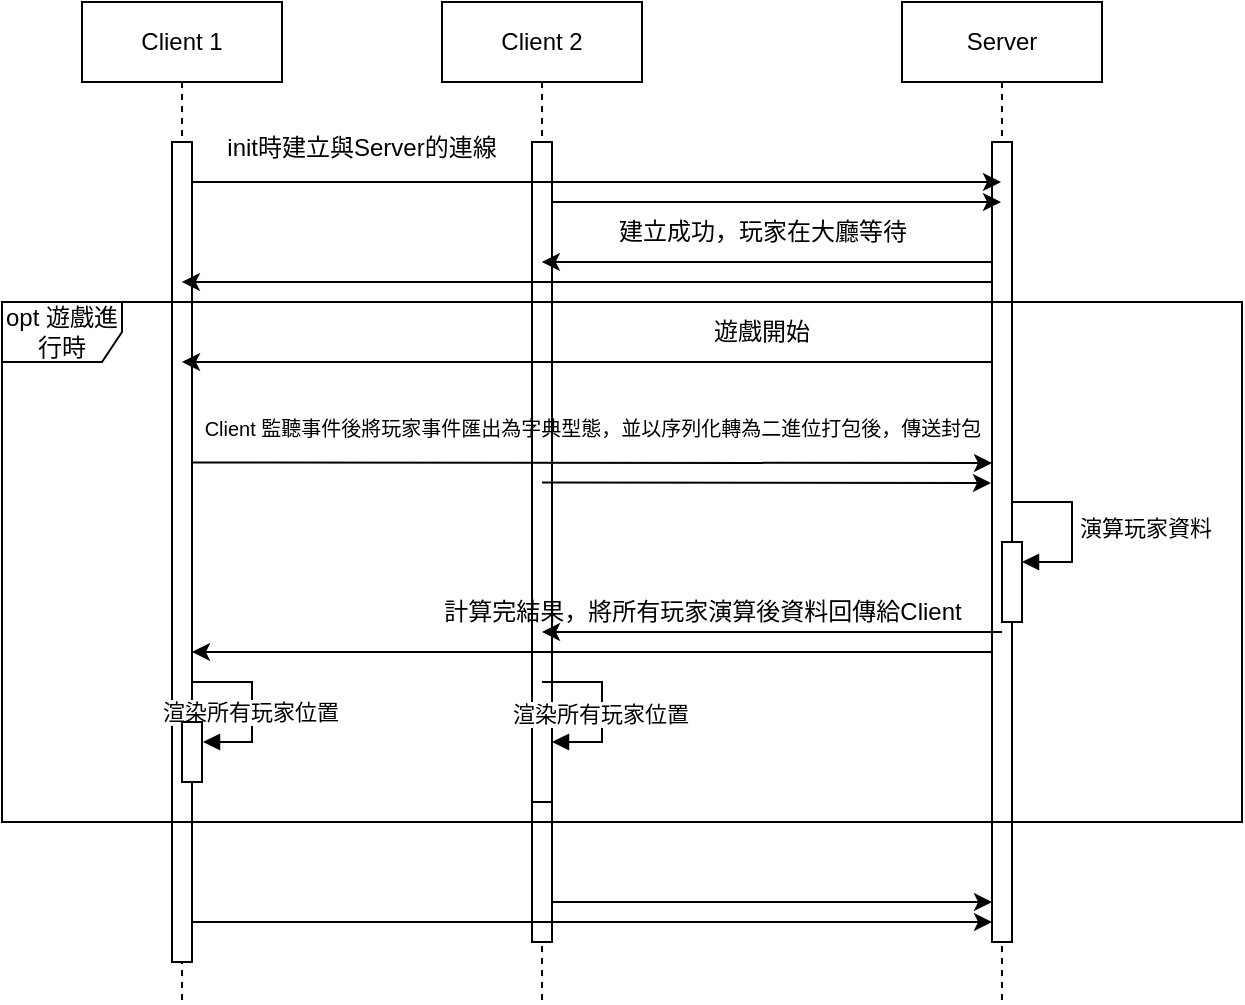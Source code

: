 <mxfile version="22.1.7" type="github">
  <diagram name="Page-1" id="2YBvvXClWsGukQMizWep">
    <mxGraphModel dx="902" dy="518" grid="1" gridSize="10" guides="1" tooltips="1" connect="1" arrows="1" fold="1" page="1" pageScale="1" pageWidth="850" pageHeight="1100" math="0" shadow="0">
      <root>
        <mxCell id="0" />
        <mxCell id="1" parent="0" />
        <mxCell id="aM9ryv3xv72pqoxQDRHE-1" value="Client 1" style="shape=umlLifeline;perimeter=lifelinePerimeter;whiteSpace=wrap;html=1;container=0;dropTarget=0;collapsible=0;recursiveResize=0;outlineConnect=0;portConstraint=eastwest;newEdgeStyle={&quot;edgeStyle&quot;:&quot;elbowEdgeStyle&quot;,&quot;elbow&quot;:&quot;vertical&quot;,&quot;curved&quot;:0,&quot;rounded&quot;:0};" parent="1" vertex="1">
          <mxGeometry x="70" y="40" width="100" height="500" as="geometry" />
        </mxCell>
        <mxCell id="aM9ryv3xv72pqoxQDRHE-2" value="" style="html=1;points=[];perimeter=orthogonalPerimeter;outlineConnect=0;targetShapes=umlLifeline;portConstraint=eastwest;newEdgeStyle={&quot;edgeStyle&quot;:&quot;elbowEdgeStyle&quot;,&quot;elbow&quot;:&quot;vertical&quot;,&quot;curved&quot;:0,&quot;rounded&quot;:0};" parent="aM9ryv3xv72pqoxQDRHE-1" vertex="1">
          <mxGeometry x="45" y="70" width="10" height="410" as="geometry" />
        </mxCell>
        <mxCell id="aM9ryv3xv72pqoxQDRHE-5" value="Client 2" style="shape=umlLifeline;perimeter=lifelinePerimeter;whiteSpace=wrap;html=1;container=0;dropTarget=0;collapsible=0;recursiveResize=0;outlineConnect=0;portConstraint=eastwest;newEdgeStyle={&quot;edgeStyle&quot;:&quot;elbowEdgeStyle&quot;,&quot;elbow&quot;:&quot;vertical&quot;,&quot;curved&quot;:0,&quot;rounded&quot;:0};" parent="1" vertex="1">
          <mxGeometry x="250" y="40" width="100" height="500" as="geometry" />
        </mxCell>
        <mxCell id="aM9ryv3xv72pqoxQDRHE-6" value="" style="html=1;points=[];perimeter=orthogonalPerimeter;outlineConnect=0;targetShapes=umlLifeline;portConstraint=eastwest;newEdgeStyle={&quot;edgeStyle&quot;:&quot;elbowEdgeStyle&quot;,&quot;elbow&quot;:&quot;vertical&quot;,&quot;curved&quot;:0,&quot;rounded&quot;:0};" parent="aM9ryv3xv72pqoxQDRHE-5" vertex="1">
          <mxGeometry x="45" y="70" width="10" height="400" as="geometry" />
        </mxCell>
        <mxCell id="McLH6opRu5lj1WZt84bS-35" value="" style="html=1;points=[[0,0,0,0,5],[0,1,0,0,-5],[1,0,0,0,5],[1,1,0,0,-5]];perimeter=orthogonalPerimeter;outlineConnect=0;targetShapes=umlLifeline;portConstraint=eastwest;newEdgeStyle={&quot;curved&quot;:0,&quot;rounded&quot;:0};" vertex="1" parent="aM9ryv3xv72pqoxQDRHE-5">
          <mxGeometry x="45" y="360" width="10" height="40" as="geometry" />
        </mxCell>
        <mxCell id="McLH6opRu5lj1WZt84bS-36" value="" style="html=1;align=left;spacingLeft=2;endArrow=block;rounded=0;edgeStyle=orthogonalEdgeStyle;curved=0;rounded=0;" edge="1" target="McLH6opRu5lj1WZt84bS-35" parent="aM9ryv3xv72pqoxQDRHE-5">
          <mxGeometry relative="1" as="geometry">
            <mxPoint x="50" y="340" as="sourcePoint" />
            <Array as="points">
              <mxPoint x="80" y="370" />
            </Array>
          </mxGeometry>
        </mxCell>
        <mxCell id="McLH6opRu5lj1WZt84bS-37" value="渲染所有玩家位置" style="edgeLabel;html=1;align=center;verticalAlign=middle;resizable=0;points=[];" vertex="1" connectable="0" parent="McLH6opRu5lj1WZt84bS-36">
          <mxGeometry x="0.068" y="-1" relative="1" as="geometry">
            <mxPoint as="offset" />
          </mxGeometry>
        </mxCell>
        <mxCell id="McLH6opRu5lj1WZt84bS-1" value="Server&lt;br&gt;" style="shape=umlLifeline;perimeter=lifelinePerimeter;whiteSpace=wrap;html=1;container=0;dropTarget=0;collapsible=0;recursiveResize=0;outlineConnect=0;portConstraint=eastwest;newEdgeStyle={&quot;edgeStyle&quot;:&quot;elbowEdgeStyle&quot;,&quot;elbow&quot;:&quot;vertical&quot;,&quot;curved&quot;:0,&quot;rounded&quot;:0};" vertex="1" parent="1">
          <mxGeometry x="480" y="40" width="100" height="500" as="geometry" />
        </mxCell>
        <mxCell id="McLH6opRu5lj1WZt84bS-2" value="" style="html=1;points=[];perimeter=orthogonalPerimeter;outlineConnect=0;targetShapes=umlLifeline;portConstraint=eastwest;newEdgeStyle={&quot;edgeStyle&quot;:&quot;elbowEdgeStyle&quot;,&quot;elbow&quot;:&quot;vertical&quot;,&quot;curved&quot;:0,&quot;rounded&quot;:0};" vertex="1" parent="McLH6opRu5lj1WZt84bS-1">
          <mxGeometry x="45" y="70" width="10" height="400" as="geometry" />
        </mxCell>
        <mxCell id="McLH6opRu5lj1WZt84bS-49" value="" style="html=1;points=[[0,0,0,0,5],[0,1,0,0,-5],[1,0,0,0,5],[1,1,0,0,-5]];perimeter=orthogonalPerimeter;outlineConnect=0;targetShapes=umlLifeline;portConstraint=eastwest;newEdgeStyle={&quot;curved&quot;:0,&quot;rounded&quot;:0};" vertex="1" parent="McLH6opRu5lj1WZt84bS-1">
          <mxGeometry x="50" y="270" width="10" height="40" as="geometry" />
        </mxCell>
        <mxCell id="McLH6opRu5lj1WZt84bS-50" value="演算玩家資料" style="html=1;align=left;spacingLeft=2;endArrow=block;rounded=0;edgeStyle=orthogonalEdgeStyle;curved=0;rounded=0;" edge="1" target="McLH6opRu5lj1WZt84bS-49" parent="McLH6opRu5lj1WZt84bS-1">
          <mxGeometry relative="1" as="geometry">
            <mxPoint x="55" y="250" as="sourcePoint" />
            <Array as="points">
              <mxPoint x="85" y="280" />
            </Array>
          </mxGeometry>
        </mxCell>
        <mxCell id="McLH6opRu5lj1WZt84bS-6" style="edgeStyle=elbowEdgeStyle;rounded=0;orthogonalLoop=1;jettySize=auto;html=1;elbow=vertical;curved=0;" edge="1" parent="1" source="aM9ryv3xv72pqoxQDRHE-2" target="McLH6opRu5lj1WZt84bS-1">
          <mxGeometry relative="1" as="geometry">
            <Array as="points">
              <mxPoint x="220" y="130" />
            </Array>
          </mxGeometry>
        </mxCell>
        <mxCell id="McLH6opRu5lj1WZt84bS-9" value="init時建立與Server的連線&lt;br&gt;&lt;br&gt;" style="text;html=1;strokeColor=none;fillColor=none;align=center;verticalAlign=middle;whiteSpace=wrap;rounded=0;" vertex="1" parent="1">
          <mxGeometry x="130" y="110" width="160" height="20" as="geometry" />
        </mxCell>
        <mxCell id="McLH6opRu5lj1WZt84bS-11" style="edgeStyle=elbowEdgeStyle;rounded=0;orthogonalLoop=1;jettySize=auto;html=1;elbow=vertical;curved=0;" edge="1" parent="1" source="aM9ryv3xv72pqoxQDRHE-6" target="McLH6opRu5lj1WZt84bS-1">
          <mxGeometry relative="1" as="geometry">
            <Array as="points">
              <mxPoint x="400" y="140" />
            </Array>
          </mxGeometry>
        </mxCell>
        <mxCell id="McLH6opRu5lj1WZt84bS-12" style="edgeStyle=elbowEdgeStyle;rounded=0;orthogonalLoop=1;jettySize=auto;html=1;elbow=vertical;curved=0;" edge="1" parent="1">
          <mxGeometry relative="1" as="geometry">
            <mxPoint x="525" y="170" as="sourcePoint" />
            <mxPoint x="299.929" y="170" as="targetPoint" />
            <Array as="points">
              <mxPoint x="440" y="170" />
            </Array>
          </mxGeometry>
        </mxCell>
        <mxCell id="McLH6opRu5lj1WZt84bS-13" style="edgeStyle=elbowEdgeStyle;rounded=0;orthogonalLoop=1;jettySize=auto;html=1;elbow=vertical;curved=0;" edge="1" parent="1">
          <mxGeometry relative="1" as="geometry">
            <mxPoint x="525" y="180" as="sourcePoint" />
            <mxPoint x="119.929" y="180" as="targetPoint" />
            <Array as="points">
              <mxPoint x="350" y="180" />
            </Array>
          </mxGeometry>
        </mxCell>
        <mxCell id="McLH6opRu5lj1WZt84bS-14" value="建立成功，玩家在大廳等待" style="text;html=1;align=center;verticalAlign=middle;resizable=0;points=[];autosize=1;strokeColor=none;fillColor=none;" vertex="1" parent="1">
          <mxGeometry x="325" y="140" width="170" height="30" as="geometry" />
        </mxCell>
        <mxCell id="McLH6opRu5lj1WZt84bS-15" style="edgeStyle=elbowEdgeStyle;rounded=0;orthogonalLoop=1;jettySize=auto;html=1;elbow=vertical;curved=0;" edge="1" parent="1" source="McLH6opRu5lj1WZt84bS-2" target="aM9ryv3xv72pqoxQDRHE-1">
          <mxGeometry relative="1" as="geometry">
            <Array as="points">
              <mxPoint x="350" y="220" />
            </Array>
          </mxGeometry>
        </mxCell>
        <mxCell id="McLH6opRu5lj1WZt84bS-16" value="遊戲開始&lt;br&gt;" style="text;html=1;strokeColor=none;fillColor=none;align=center;verticalAlign=middle;whiteSpace=wrap;rounded=0;" vertex="1" parent="1">
          <mxGeometry x="380" y="190" width="60" height="30" as="geometry" />
        </mxCell>
        <mxCell id="McLH6opRu5lj1WZt84bS-21" value="opt 遊戲進行時&lt;br&gt;" style="shape=umlFrame;whiteSpace=wrap;html=1;pointerEvents=0;" vertex="1" parent="1">
          <mxGeometry x="30" y="190" width="620" height="260" as="geometry" />
        </mxCell>
        <mxCell id="McLH6opRu5lj1WZt84bS-23" style="edgeStyle=elbowEdgeStyle;rounded=0;orthogonalLoop=1;jettySize=auto;html=1;elbow=vertical;curved=0;" edge="1" parent="1">
          <mxGeometry relative="1" as="geometry">
            <mxPoint x="125" y="270.286" as="sourcePoint" />
            <mxPoint x="525" y="270.286" as="targetPoint" />
          </mxGeometry>
        </mxCell>
        <mxCell id="McLH6opRu5lj1WZt84bS-24" style="edgeStyle=elbowEdgeStyle;rounded=0;orthogonalLoop=1;jettySize=auto;html=1;elbow=vertical;curved=0;" edge="1" parent="1">
          <mxGeometry relative="1" as="geometry">
            <mxPoint x="300" y="280.286" as="sourcePoint" />
            <mxPoint x="524.5" y="280.286" as="targetPoint" />
          </mxGeometry>
        </mxCell>
        <mxCell id="McLH6opRu5lj1WZt84bS-25" value="&lt;font style=&quot;font-size: 10px;&quot;&gt;Client 監聽事件後將玩家事件匯出為字典型態，並以序列化轉為二進位打包後，傳送封包&lt;/font&gt;" style="text;html=1;align=center;verticalAlign=middle;resizable=0;points=[];autosize=1;strokeColor=none;fillColor=none;" vertex="1" parent="1">
          <mxGeometry x="120" y="238" width="410" height="30" as="geometry" />
        </mxCell>
        <mxCell id="McLH6opRu5lj1WZt84bS-27" style="edgeStyle=elbowEdgeStyle;rounded=0;orthogonalLoop=1;jettySize=auto;html=1;elbow=vertical;curved=0;" edge="1" parent="1">
          <mxGeometry relative="1" as="geometry">
            <mxPoint x="530" y="355" as="sourcePoint" />
            <mxPoint x="300" y="355" as="targetPoint" />
          </mxGeometry>
        </mxCell>
        <mxCell id="McLH6opRu5lj1WZt84bS-28" style="edgeStyle=elbowEdgeStyle;rounded=0;orthogonalLoop=1;jettySize=auto;html=1;elbow=vertical;curved=0;" edge="1" parent="1">
          <mxGeometry relative="1" as="geometry">
            <mxPoint x="525" y="365" as="sourcePoint" />
            <mxPoint x="125" y="365" as="targetPoint" />
            <Array as="points">
              <mxPoint x="320" y="365" />
            </Array>
          </mxGeometry>
        </mxCell>
        <mxCell id="McLH6opRu5lj1WZt84bS-29" value="計算完結果，將所有玩家演算後資料回傳給Client" style="text;html=1;align=center;verticalAlign=middle;resizable=0;points=[];autosize=1;strokeColor=none;fillColor=none;" vertex="1" parent="1">
          <mxGeometry x="240" y="330" width="280" height="30" as="geometry" />
        </mxCell>
        <mxCell id="McLH6opRu5lj1WZt84bS-38" value="" style="html=1;align=left;spacingLeft=2;endArrow=block;rounded=0;edgeStyle=orthogonalEdgeStyle;curved=0;rounded=0;" edge="1" parent="1">
          <mxGeometry relative="1" as="geometry">
            <mxPoint x="125" y="380" as="sourcePoint" />
            <Array as="points">
              <mxPoint x="155" y="410" />
            </Array>
            <mxPoint x="130.5" y="410" as="targetPoint" />
          </mxGeometry>
        </mxCell>
        <mxCell id="McLH6opRu5lj1WZt84bS-39" value="渲染所有玩家位置" style="edgeLabel;html=1;align=center;verticalAlign=middle;resizable=0;points=[];" vertex="1" connectable="0" parent="McLH6opRu5lj1WZt84bS-38">
          <mxGeometry x="0.068" y="-1" relative="1" as="geometry">
            <mxPoint as="offset" />
          </mxGeometry>
        </mxCell>
        <mxCell id="McLH6opRu5lj1WZt84bS-44" value="" style="rounded=0;whiteSpace=wrap;html=1;" vertex="1" parent="1">
          <mxGeometry x="120" y="400" width="10" height="30" as="geometry" />
        </mxCell>
        <mxCell id="McLH6opRu5lj1WZt84bS-45" style="edgeStyle=elbowEdgeStyle;rounded=0;orthogonalLoop=1;jettySize=auto;html=1;elbow=vertical;curved=0;" edge="1" parent="1" source="aM9ryv3xv72pqoxQDRHE-2" target="McLH6opRu5lj1WZt84bS-2">
          <mxGeometry relative="1" as="geometry">
            <Array as="points">
              <mxPoint x="310" y="500" />
            </Array>
          </mxGeometry>
        </mxCell>
        <mxCell id="McLH6opRu5lj1WZt84bS-48" style="edgeStyle=elbowEdgeStyle;rounded=0;orthogonalLoop=1;jettySize=auto;html=1;elbow=vertical;curved=0;" edge="1" parent="1" source="aM9ryv3xv72pqoxQDRHE-6" target="McLH6opRu5lj1WZt84bS-2">
          <mxGeometry relative="1" as="geometry">
            <Array as="points">
              <mxPoint x="420" y="490" />
            </Array>
          </mxGeometry>
        </mxCell>
      </root>
    </mxGraphModel>
  </diagram>
</mxfile>
